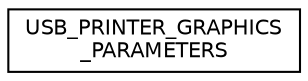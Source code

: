 digraph "Graphical Class Hierarchy"
{
  edge [fontname="Helvetica",fontsize="10",labelfontname="Helvetica",labelfontsize="10"];
  node [fontname="Helvetica",fontsize="10",shape=record];
  rankdir="LR";
  Node1 [label="USB_PRINTER_GRAPHICS\l_PARAMETERS",height=0.2,width=0.4,color="black", fillcolor="white", style="filled",URL="$union_u_s_b___p_r_i_n_t_e_r___g_r_a_p_h_i_c_s___p_a_r_a_m_e_t_e_r_s.html"];
}
